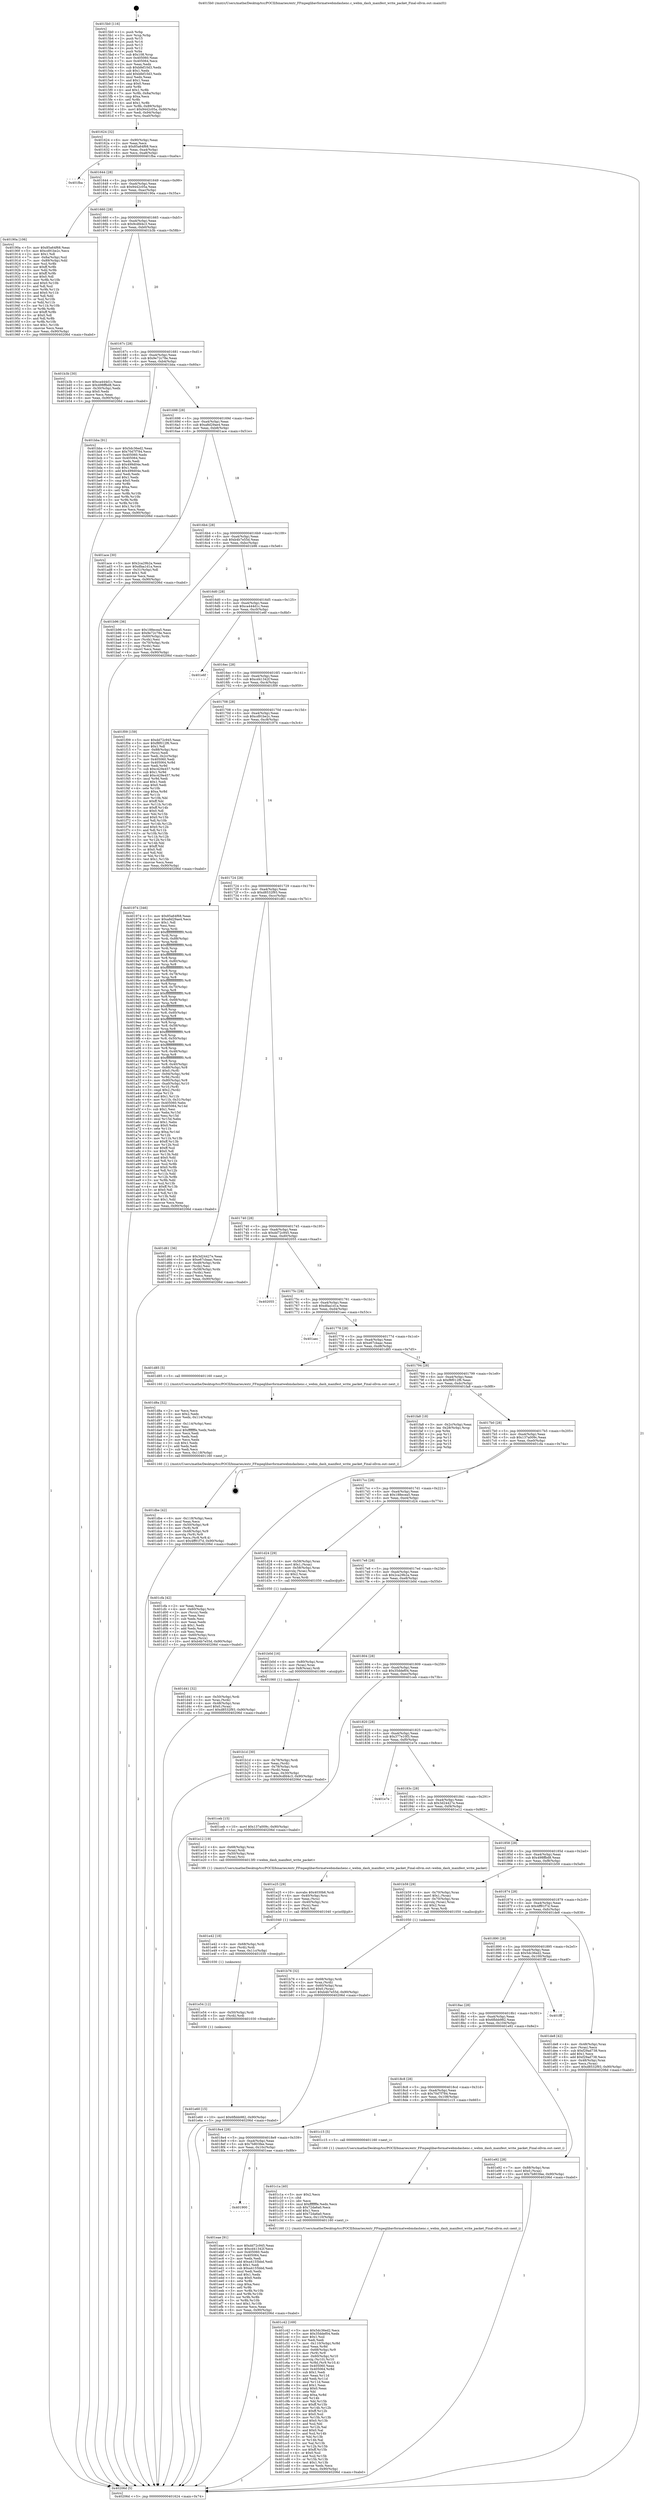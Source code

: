 digraph "0x4015b0" {
  label = "0x4015b0 (/mnt/c/Users/mathe/Desktop/tcc/POCII/binaries/extr_FFmpeglibavformatwebmdashenc.c_webm_dash_manifest_write_packet_Final-ollvm.out::main(0))"
  labelloc = "t"
  node[shape=record]

  Entry [label="",width=0.3,height=0.3,shape=circle,fillcolor=black,style=filled]
  "0x401624" [label="{
     0x401624 [32]\l
     | [instrs]\l
     &nbsp;&nbsp;0x401624 \<+6\>: mov -0x90(%rbp),%eax\l
     &nbsp;&nbsp;0x40162a \<+2\>: mov %eax,%ecx\l
     &nbsp;&nbsp;0x40162c \<+6\>: sub $0x85a64f68,%ecx\l
     &nbsp;&nbsp;0x401632 \<+6\>: mov %eax,-0xa4(%rbp)\l
     &nbsp;&nbsp;0x401638 \<+6\>: mov %ecx,-0xa8(%rbp)\l
     &nbsp;&nbsp;0x40163e \<+6\>: je 0000000000401fba \<main+0xa0a\>\l
  }"]
  "0x401fba" [label="{
     0x401fba\l
  }", style=dashed]
  "0x401644" [label="{
     0x401644 [28]\l
     | [instrs]\l
     &nbsp;&nbsp;0x401644 \<+5\>: jmp 0000000000401649 \<main+0x99\>\l
     &nbsp;&nbsp;0x401649 \<+6\>: mov -0xa4(%rbp),%eax\l
     &nbsp;&nbsp;0x40164f \<+5\>: sub $0x9442c05a,%eax\l
     &nbsp;&nbsp;0x401654 \<+6\>: mov %eax,-0xac(%rbp)\l
     &nbsp;&nbsp;0x40165a \<+6\>: je 000000000040190a \<main+0x35a\>\l
  }"]
  Exit [label="",width=0.3,height=0.3,shape=circle,fillcolor=black,style=filled,peripheries=2]
  "0x40190a" [label="{
     0x40190a [106]\l
     | [instrs]\l
     &nbsp;&nbsp;0x40190a \<+5\>: mov $0x85a64f68,%eax\l
     &nbsp;&nbsp;0x40190f \<+5\>: mov $0xcd91be2c,%ecx\l
     &nbsp;&nbsp;0x401914 \<+2\>: mov $0x1,%dl\l
     &nbsp;&nbsp;0x401916 \<+7\>: mov -0x8a(%rbp),%sil\l
     &nbsp;&nbsp;0x40191d \<+7\>: mov -0x89(%rbp),%dil\l
     &nbsp;&nbsp;0x401924 \<+3\>: mov %sil,%r8b\l
     &nbsp;&nbsp;0x401927 \<+4\>: xor $0xff,%r8b\l
     &nbsp;&nbsp;0x40192b \<+3\>: mov %dil,%r9b\l
     &nbsp;&nbsp;0x40192e \<+4\>: xor $0xff,%r9b\l
     &nbsp;&nbsp;0x401932 \<+3\>: xor $0x0,%dl\l
     &nbsp;&nbsp;0x401935 \<+3\>: mov %r8b,%r10b\l
     &nbsp;&nbsp;0x401938 \<+4\>: and $0x0,%r10b\l
     &nbsp;&nbsp;0x40193c \<+3\>: and %dl,%sil\l
     &nbsp;&nbsp;0x40193f \<+3\>: mov %r9b,%r11b\l
     &nbsp;&nbsp;0x401942 \<+4\>: and $0x0,%r11b\l
     &nbsp;&nbsp;0x401946 \<+3\>: and %dl,%dil\l
     &nbsp;&nbsp;0x401949 \<+3\>: or %sil,%r10b\l
     &nbsp;&nbsp;0x40194c \<+3\>: or %dil,%r11b\l
     &nbsp;&nbsp;0x40194f \<+3\>: xor %r11b,%r10b\l
     &nbsp;&nbsp;0x401952 \<+3\>: or %r9b,%r8b\l
     &nbsp;&nbsp;0x401955 \<+4\>: xor $0xff,%r8b\l
     &nbsp;&nbsp;0x401959 \<+3\>: or $0x0,%dl\l
     &nbsp;&nbsp;0x40195c \<+3\>: and %dl,%r8b\l
     &nbsp;&nbsp;0x40195f \<+3\>: or %r8b,%r10b\l
     &nbsp;&nbsp;0x401962 \<+4\>: test $0x1,%r10b\l
     &nbsp;&nbsp;0x401966 \<+3\>: cmovne %ecx,%eax\l
     &nbsp;&nbsp;0x401969 \<+6\>: mov %eax,-0x90(%rbp)\l
     &nbsp;&nbsp;0x40196f \<+5\>: jmp 000000000040206d \<main+0xabd\>\l
  }"]
  "0x401660" [label="{
     0x401660 [28]\l
     | [instrs]\l
     &nbsp;&nbsp;0x401660 \<+5\>: jmp 0000000000401665 \<main+0xb5\>\l
     &nbsp;&nbsp;0x401665 \<+6\>: mov -0xa4(%rbp),%eax\l
     &nbsp;&nbsp;0x40166b \<+5\>: sub $0x9cdfd4c3,%eax\l
     &nbsp;&nbsp;0x401670 \<+6\>: mov %eax,-0xb0(%rbp)\l
     &nbsp;&nbsp;0x401676 \<+6\>: je 0000000000401b3b \<main+0x58b\>\l
  }"]
  "0x40206d" [label="{
     0x40206d [5]\l
     | [instrs]\l
     &nbsp;&nbsp;0x40206d \<+5\>: jmp 0000000000401624 \<main+0x74\>\l
  }"]
  "0x4015b0" [label="{
     0x4015b0 [116]\l
     | [instrs]\l
     &nbsp;&nbsp;0x4015b0 \<+1\>: push %rbp\l
     &nbsp;&nbsp;0x4015b1 \<+3\>: mov %rsp,%rbp\l
     &nbsp;&nbsp;0x4015b4 \<+2\>: push %r15\l
     &nbsp;&nbsp;0x4015b6 \<+2\>: push %r14\l
     &nbsp;&nbsp;0x4015b8 \<+2\>: push %r13\l
     &nbsp;&nbsp;0x4015ba \<+2\>: push %r12\l
     &nbsp;&nbsp;0x4015bc \<+1\>: push %rbx\l
     &nbsp;&nbsp;0x4015bd \<+7\>: sub $0x108,%rsp\l
     &nbsp;&nbsp;0x4015c4 \<+7\>: mov 0x405060,%eax\l
     &nbsp;&nbsp;0x4015cb \<+7\>: mov 0x405064,%ecx\l
     &nbsp;&nbsp;0x4015d2 \<+2\>: mov %eax,%edx\l
     &nbsp;&nbsp;0x4015d4 \<+6\>: sub $0xbfef10d3,%edx\l
     &nbsp;&nbsp;0x4015da \<+3\>: sub $0x1,%edx\l
     &nbsp;&nbsp;0x4015dd \<+6\>: add $0xbfef10d3,%edx\l
     &nbsp;&nbsp;0x4015e3 \<+3\>: imul %edx,%eax\l
     &nbsp;&nbsp;0x4015e6 \<+3\>: and $0x1,%eax\l
     &nbsp;&nbsp;0x4015e9 \<+3\>: cmp $0x0,%eax\l
     &nbsp;&nbsp;0x4015ec \<+4\>: sete %r8b\l
     &nbsp;&nbsp;0x4015f0 \<+4\>: and $0x1,%r8b\l
     &nbsp;&nbsp;0x4015f4 \<+7\>: mov %r8b,-0x8a(%rbp)\l
     &nbsp;&nbsp;0x4015fb \<+3\>: cmp $0xa,%ecx\l
     &nbsp;&nbsp;0x4015fe \<+4\>: setl %r8b\l
     &nbsp;&nbsp;0x401602 \<+4\>: and $0x1,%r8b\l
     &nbsp;&nbsp;0x401606 \<+7\>: mov %r8b,-0x89(%rbp)\l
     &nbsp;&nbsp;0x40160d \<+10\>: movl $0x9442c05a,-0x90(%rbp)\l
     &nbsp;&nbsp;0x401617 \<+6\>: mov %edi,-0x94(%rbp)\l
     &nbsp;&nbsp;0x40161d \<+7\>: mov %rsi,-0xa0(%rbp)\l
  }"]
  "0x401900" [label="{
     0x401900\l
  }", style=dashed]
  "0x401b3b" [label="{
     0x401b3b [30]\l
     | [instrs]\l
     &nbsp;&nbsp;0x401b3b \<+5\>: mov $0xca444d1c,%eax\l
     &nbsp;&nbsp;0x401b40 \<+5\>: mov $0x498ffbd8,%ecx\l
     &nbsp;&nbsp;0x401b45 \<+3\>: mov -0x30(%rbp),%edx\l
     &nbsp;&nbsp;0x401b48 \<+3\>: cmp $0x0,%edx\l
     &nbsp;&nbsp;0x401b4b \<+3\>: cmove %ecx,%eax\l
     &nbsp;&nbsp;0x401b4e \<+6\>: mov %eax,-0x90(%rbp)\l
     &nbsp;&nbsp;0x401b54 \<+5\>: jmp 000000000040206d \<main+0xabd\>\l
  }"]
  "0x40167c" [label="{
     0x40167c [28]\l
     | [instrs]\l
     &nbsp;&nbsp;0x40167c \<+5\>: jmp 0000000000401681 \<main+0xd1\>\l
     &nbsp;&nbsp;0x401681 \<+6\>: mov -0xa4(%rbp),%eax\l
     &nbsp;&nbsp;0x401687 \<+5\>: sub $0x9e72c78e,%eax\l
     &nbsp;&nbsp;0x40168c \<+6\>: mov %eax,-0xb4(%rbp)\l
     &nbsp;&nbsp;0x401692 \<+6\>: je 0000000000401bba \<main+0x60a\>\l
  }"]
  "0x401eae" [label="{
     0x401eae [91]\l
     | [instrs]\l
     &nbsp;&nbsp;0x401eae \<+5\>: mov $0xdd72c945,%eax\l
     &nbsp;&nbsp;0x401eb3 \<+5\>: mov $0xcd41342f,%ecx\l
     &nbsp;&nbsp;0x401eb8 \<+7\>: mov 0x405060,%edx\l
     &nbsp;&nbsp;0x401ebf \<+7\>: mov 0x405064,%esi\l
     &nbsp;&nbsp;0x401ec6 \<+2\>: mov %edx,%edi\l
     &nbsp;&nbsp;0x401ec8 \<+6\>: add $0xa4155bbd,%edi\l
     &nbsp;&nbsp;0x401ece \<+3\>: sub $0x1,%edi\l
     &nbsp;&nbsp;0x401ed1 \<+6\>: sub $0xa4155bbd,%edi\l
     &nbsp;&nbsp;0x401ed7 \<+3\>: imul %edi,%edx\l
     &nbsp;&nbsp;0x401eda \<+3\>: and $0x1,%edx\l
     &nbsp;&nbsp;0x401edd \<+3\>: cmp $0x0,%edx\l
     &nbsp;&nbsp;0x401ee0 \<+4\>: sete %r8b\l
     &nbsp;&nbsp;0x401ee4 \<+3\>: cmp $0xa,%esi\l
     &nbsp;&nbsp;0x401ee7 \<+4\>: setl %r9b\l
     &nbsp;&nbsp;0x401eeb \<+3\>: mov %r8b,%r10b\l
     &nbsp;&nbsp;0x401eee \<+3\>: and %r9b,%r10b\l
     &nbsp;&nbsp;0x401ef1 \<+3\>: xor %r9b,%r8b\l
     &nbsp;&nbsp;0x401ef4 \<+3\>: or %r8b,%r10b\l
     &nbsp;&nbsp;0x401ef7 \<+4\>: test $0x1,%r10b\l
     &nbsp;&nbsp;0x401efb \<+3\>: cmovne %ecx,%eax\l
     &nbsp;&nbsp;0x401efe \<+6\>: mov %eax,-0x90(%rbp)\l
     &nbsp;&nbsp;0x401f04 \<+5\>: jmp 000000000040206d \<main+0xabd\>\l
  }"]
  "0x401bba" [label="{
     0x401bba [91]\l
     | [instrs]\l
     &nbsp;&nbsp;0x401bba \<+5\>: mov $0x5dc36ed2,%eax\l
     &nbsp;&nbsp;0x401bbf \<+5\>: mov $0x70d7f784,%ecx\l
     &nbsp;&nbsp;0x401bc4 \<+7\>: mov 0x405060,%edx\l
     &nbsp;&nbsp;0x401bcb \<+7\>: mov 0x405064,%esi\l
     &nbsp;&nbsp;0x401bd2 \<+2\>: mov %edx,%edi\l
     &nbsp;&nbsp;0x401bd4 \<+6\>: sub $0x499d04e,%edi\l
     &nbsp;&nbsp;0x401bda \<+3\>: sub $0x1,%edi\l
     &nbsp;&nbsp;0x401bdd \<+6\>: add $0x499d04e,%edi\l
     &nbsp;&nbsp;0x401be3 \<+3\>: imul %edi,%edx\l
     &nbsp;&nbsp;0x401be6 \<+3\>: and $0x1,%edx\l
     &nbsp;&nbsp;0x401be9 \<+3\>: cmp $0x0,%edx\l
     &nbsp;&nbsp;0x401bec \<+4\>: sete %r8b\l
     &nbsp;&nbsp;0x401bf0 \<+3\>: cmp $0xa,%esi\l
     &nbsp;&nbsp;0x401bf3 \<+4\>: setl %r9b\l
     &nbsp;&nbsp;0x401bf7 \<+3\>: mov %r8b,%r10b\l
     &nbsp;&nbsp;0x401bfa \<+3\>: and %r9b,%r10b\l
     &nbsp;&nbsp;0x401bfd \<+3\>: xor %r9b,%r8b\l
     &nbsp;&nbsp;0x401c00 \<+3\>: or %r8b,%r10b\l
     &nbsp;&nbsp;0x401c03 \<+4\>: test $0x1,%r10b\l
     &nbsp;&nbsp;0x401c07 \<+3\>: cmovne %ecx,%eax\l
     &nbsp;&nbsp;0x401c0a \<+6\>: mov %eax,-0x90(%rbp)\l
     &nbsp;&nbsp;0x401c10 \<+5\>: jmp 000000000040206d \<main+0xabd\>\l
  }"]
  "0x401698" [label="{
     0x401698 [28]\l
     | [instrs]\l
     &nbsp;&nbsp;0x401698 \<+5\>: jmp 000000000040169d \<main+0xed\>\l
     &nbsp;&nbsp;0x40169d \<+6\>: mov -0xa4(%rbp),%eax\l
     &nbsp;&nbsp;0x4016a3 \<+5\>: sub $0xa8d29ae4,%eax\l
     &nbsp;&nbsp;0x4016a8 \<+6\>: mov %eax,-0xb8(%rbp)\l
     &nbsp;&nbsp;0x4016ae \<+6\>: je 0000000000401ace \<main+0x51e\>\l
  }"]
  "0x401e60" [label="{
     0x401e60 [15]\l
     | [instrs]\l
     &nbsp;&nbsp;0x401e60 \<+10\>: movl $0x6fbbb982,-0x90(%rbp)\l
     &nbsp;&nbsp;0x401e6a \<+5\>: jmp 000000000040206d \<main+0xabd\>\l
  }"]
  "0x401ace" [label="{
     0x401ace [30]\l
     | [instrs]\l
     &nbsp;&nbsp;0x401ace \<+5\>: mov $0x2ca29b2a,%eax\l
     &nbsp;&nbsp;0x401ad3 \<+5\>: mov $0xdfaa1d1a,%ecx\l
     &nbsp;&nbsp;0x401ad8 \<+3\>: mov -0x31(%rbp),%dl\l
     &nbsp;&nbsp;0x401adb \<+3\>: test $0x1,%dl\l
     &nbsp;&nbsp;0x401ade \<+3\>: cmovne %ecx,%eax\l
     &nbsp;&nbsp;0x401ae1 \<+6\>: mov %eax,-0x90(%rbp)\l
     &nbsp;&nbsp;0x401ae7 \<+5\>: jmp 000000000040206d \<main+0xabd\>\l
  }"]
  "0x4016b4" [label="{
     0x4016b4 [28]\l
     | [instrs]\l
     &nbsp;&nbsp;0x4016b4 \<+5\>: jmp 00000000004016b9 \<main+0x109\>\l
     &nbsp;&nbsp;0x4016b9 \<+6\>: mov -0xa4(%rbp),%eax\l
     &nbsp;&nbsp;0x4016bf \<+5\>: sub $0xb4b7e55d,%eax\l
     &nbsp;&nbsp;0x4016c4 \<+6\>: mov %eax,-0xbc(%rbp)\l
     &nbsp;&nbsp;0x4016ca \<+6\>: je 0000000000401b96 \<main+0x5e6\>\l
  }"]
  "0x401e54" [label="{
     0x401e54 [12]\l
     | [instrs]\l
     &nbsp;&nbsp;0x401e54 \<+4\>: mov -0x50(%rbp),%rdi\l
     &nbsp;&nbsp;0x401e58 \<+3\>: mov (%rdi),%rdi\l
     &nbsp;&nbsp;0x401e5b \<+5\>: call 0000000000401030 \<free@plt\>\l
     | [calls]\l
     &nbsp;&nbsp;0x401030 \{1\} (unknown)\l
  }"]
  "0x401b96" [label="{
     0x401b96 [36]\l
     | [instrs]\l
     &nbsp;&nbsp;0x401b96 \<+5\>: mov $0x188ecea5,%eax\l
     &nbsp;&nbsp;0x401b9b \<+5\>: mov $0x9e72c78e,%ecx\l
     &nbsp;&nbsp;0x401ba0 \<+4\>: mov -0x60(%rbp),%rdx\l
     &nbsp;&nbsp;0x401ba4 \<+2\>: mov (%rdx),%esi\l
     &nbsp;&nbsp;0x401ba6 \<+4\>: mov -0x70(%rbp),%rdx\l
     &nbsp;&nbsp;0x401baa \<+2\>: cmp (%rdx),%esi\l
     &nbsp;&nbsp;0x401bac \<+3\>: cmovl %ecx,%eax\l
     &nbsp;&nbsp;0x401baf \<+6\>: mov %eax,-0x90(%rbp)\l
     &nbsp;&nbsp;0x401bb5 \<+5\>: jmp 000000000040206d \<main+0xabd\>\l
  }"]
  "0x4016d0" [label="{
     0x4016d0 [28]\l
     | [instrs]\l
     &nbsp;&nbsp;0x4016d0 \<+5\>: jmp 00000000004016d5 \<main+0x125\>\l
     &nbsp;&nbsp;0x4016d5 \<+6\>: mov -0xa4(%rbp),%eax\l
     &nbsp;&nbsp;0x4016db \<+5\>: sub $0xca444d1c,%eax\l
     &nbsp;&nbsp;0x4016e0 \<+6\>: mov %eax,-0xc0(%rbp)\l
     &nbsp;&nbsp;0x4016e6 \<+6\>: je 0000000000401e6f \<main+0x8bf\>\l
  }"]
  "0x401e42" [label="{
     0x401e42 [18]\l
     | [instrs]\l
     &nbsp;&nbsp;0x401e42 \<+4\>: mov -0x68(%rbp),%rdi\l
     &nbsp;&nbsp;0x401e46 \<+3\>: mov (%rdi),%rdi\l
     &nbsp;&nbsp;0x401e49 \<+6\>: mov %eax,-0x11c(%rbp)\l
     &nbsp;&nbsp;0x401e4f \<+5\>: call 0000000000401030 \<free@plt\>\l
     | [calls]\l
     &nbsp;&nbsp;0x401030 \{1\} (unknown)\l
  }"]
  "0x401e6f" [label="{
     0x401e6f\l
  }", style=dashed]
  "0x4016ec" [label="{
     0x4016ec [28]\l
     | [instrs]\l
     &nbsp;&nbsp;0x4016ec \<+5\>: jmp 00000000004016f1 \<main+0x141\>\l
     &nbsp;&nbsp;0x4016f1 \<+6\>: mov -0xa4(%rbp),%eax\l
     &nbsp;&nbsp;0x4016f7 \<+5\>: sub $0xcd41342f,%eax\l
     &nbsp;&nbsp;0x4016fc \<+6\>: mov %eax,-0xc4(%rbp)\l
     &nbsp;&nbsp;0x401702 \<+6\>: je 0000000000401f09 \<main+0x959\>\l
  }"]
  "0x401e25" [label="{
     0x401e25 [29]\l
     | [instrs]\l
     &nbsp;&nbsp;0x401e25 \<+10\>: movabs $0x4030b6,%rdi\l
     &nbsp;&nbsp;0x401e2f \<+4\>: mov -0x40(%rbp),%rsi\l
     &nbsp;&nbsp;0x401e33 \<+2\>: mov %eax,(%rsi)\l
     &nbsp;&nbsp;0x401e35 \<+4\>: mov -0x40(%rbp),%rsi\l
     &nbsp;&nbsp;0x401e39 \<+2\>: mov (%rsi),%esi\l
     &nbsp;&nbsp;0x401e3b \<+2\>: mov $0x0,%al\l
     &nbsp;&nbsp;0x401e3d \<+5\>: call 0000000000401040 \<printf@plt\>\l
     | [calls]\l
     &nbsp;&nbsp;0x401040 \{1\} (unknown)\l
  }"]
  "0x401f09" [label="{
     0x401f09 [159]\l
     | [instrs]\l
     &nbsp;&nbsp;0x401f09 \<+5\>: mov $0xdd72c945,%eax\l
     &nbsp;&nbsp;0x401f0e \<+5\>: mov $0xf8f012f6,%ecx\l
     &nbsp;&nbsp;0x401f13 \<+2\>: mov $0x1,%dl\l
     &nbsp;&nbsp;0x401f15 \<+7\>: mov -0x88(%rbp),%rsi\l
     &nbsp;&nbsp;0x401f1c \<+2\>: mov (%rsi),%edi\l
     &nbsp;&nbsp;0x401f1e \<+3\>: mov %edi,-0x2c(%rbp)\l
     &nbsp;&nbsp;0x401f21 \<+7\>: mov 0x405060,%edi\l
     &nbsp;&nbsp;0x401f28 \<+8\>: mov 0x405064,%r8d\l
     &nbsp;&nbsp;0x401f30 \<+3\>: mov %edi,%r9d\l
     &nbsp;&nbsp;0x401f33 \<+7\>: sub $0xc429e457,%r9d\l
     &nbsp;&nbsp;0x401f3a \<+4\>: sub $0x1,%r9d\l
     &nbsp;&nbsp;0x401f3e \<+7\>: add $0xc429e457,%r9d\l
     &nbsp;&nbsp;0x401f45 \<+4\>: imul %r9d,%edi\l
     &nbsp;&nbsp;0x401f49 \<+3\>: and $0x1,%edi\l
     &nbsp;&nbsp;0x401f4c \<+3\>: cmp $0x0,%edi\l
     &nbsp;&nbsp;0x401f4f \<+4\>: sete %r10b\l
     &nbsp;&nbsp;0x401f53 \<+4\>: cmp $0xa,%r8d\l
     &nbsp;&nbsp;0x401f57 \<+4\>: setl %r11b\l
     &nbsp;&nbsp;0x401f5b \<+3\>: mov %r10b,%bl\l
     &nbsp;&nbsp;0x401f5e \<+3\>: xor $0xff,%bl\l
     &nbsp;&nbsp;0x401f61 \<+3\>: mov %r11b,%r14b\l
     &nbsp;&nbsp;0x401f64 \<+4\>: xor $0xff,%r14b\l
     &nbsp;&nbsp;0x401f68 \<+3\>: xor $0x0,%dl\l
     &nbsp;&nbsp;0x401f6b \<+3\>: mov %bl,%r15b\l
     &nbsp;&nbsp;0x401f6e \<+4\>: and $0x0,%r15b\l
     &nbsp;&nbsp;0x401f72 \<+3\>: and %dl,%r10b\l
     &nbsp;&nbsp;0x401f75 \<+3\>: mov %r14b,%r12b\l
     &nbsp;&nbsp;0x401f78 \<+4\>: and $0x0,%r12b\l
     &nbsp;&nbsp;0x401f7c \<+3\>: and %dl,%r11b\l
     &nbsp;&nbsp;0x401f7f \<+3\>: or %r10b,%r15b\l
     &nbsp;&nbsp;0x401f82 \<+3\>: or %r11b,%r12b\l
     &nbsp;&nbsp;0x401f85 \<+3\>: xor %r12b,%r15b\l
     &nbsp;&nbsp;0x401f88 \<+3\>: or %r14b,%bl\l
     &nbsp;&nbsp;0x401f8b \<+3\>: xor $0xff,%bl\l
     &nbsp;&nbsp;0x401f8e \<+3\>: or $0x0,%dl\l
     &nbsp;&nbsp;0x401f91 \<+2\>: and %dl,%bl\l
     &nbsp;&nbsp;0x401f93 \<+3\>: or %bl,%r15b\l
     &nbsp;&nbsp;0x401f96 \<+4\>: test $0x1,%r15b\l
     &nbsp;&nbsp;0x401f9a \<+3\>: cmovne %ecx,%eax\l
     &nbsp;&nbsp;0x401f9d \<+6\>: mov %eax,-0x90(%rbp)\l
     &nbsp;&nbsp;0x401fa3 \<+5\>: jmp 000000000040206d \<main+0xabd\>\l
  }"]
  "0x401708" [label="{
     0x401708 [28]\l
     | [instrs]\l
     &nbsp;&nbsp;0x401708 \<+5\>: jmp 000000000040170d \<main+0x15d\>\l
     &nbsp;&nbsp;0x40170d \<+6\>: mov -0xa4(%rbp),%eax\l
     &nbsp;&nbsp;0x401713 \<+5\>: sub $0xcd91be2c,%eax\l
     &nbsp;&nbsp;0x401718 \<+6\>: mov %eax,-0xc8(%rbp)\l
     &nbsp;&nbsp;0x40171e \<+6\>: je 0000000000401974 \<main+0x3c4\>\l
  }"]
  "0x401dbe" [label="{
     0x401dbe [42]\l
     | [instrs]\l
     &nbsp;&nbsp;0x401dbe \<+6\>: mov -0x118(%rbp),%ecx\l
     &nbsp;&nbsp;0x401dc4 \<+3\>: imul %eax,%ecx\l
     &nbsp;&nbsp;0x401dc7 \<+4\>: mov -0x50(%rbp),%r8\l
     &nbsp;&nbsp;0x401dcb \<+3\>: mov (%r8),%r8\l
     &nbsp;&nbsp;0x401dce \<+4\>: mov -0x48(%rbp),%r9\l
     &nbsp;&nbsp;0x401dd2 \<+3\>: movslq (%r9),%r9\l
     &nbsp;&nbsp;0x401dd5 \<+4\>: mov %ecx,(%r8,%r9,4)\l
     &nbsp;&nbsp;0x401dd9 \<+10\>: movl $0x4ff91f7d,-0x90(%rbp)\l
     &nbsp;&nbsp;0x401de3 \<+5\>: jmp 000000000040206d \<main+0xabd\>\l
  }"]
  "0x401974" [label="{
     0x401974 [346]\l
     | [instrs]\l
     &nbsp;&nbsp;0x401974 \<+5\>: mov $0x85a64f68,%eax\l
     &nbsp;&nbsp;0x401979 \<+5\>: mov $0xa8d29ae4,%ecx\l
     &nbsp;&nbsp;0x40197e \<+2\>: mov $0x1,%dl\l
     &nbsp;&nbsp;0x401980 \<+2\>: xor %esi,%esi\l
     &nbsp;&nbsp;0x401982 \<+3\>: mov %rsp,%rdi\l
     &nbsp;&nbsp;0x401985 \<+4\>: add $0xfffffffffffffff0,%rdi\l
     &nbsp;&nbsp;0x401989 \<+3\>: mov %rdi,%rsp\l
     &nbsp;&nbsp;0x40198c \<+7\>: mov %rdi,-0x88(%rbp)\l
     &nbsp;&nbsp;0x401993 \<+3\>: mov %rsp,%rdi\l
     &nbsp;&nbsp;0x401996 \<+4\>: add $0xfffffffffffffff0,%rdi\l
     &nbsp;&nbsp;0x40199a \<+3\>: mov %rdi,%rsp\l
     &nbsp;&nbsp;0x40199d \<+3\>: mov %rsp,%r8\l
     &nbsp;&nbsp;0x4019a0 \<+4\>: add $0xfffffffffffffff0,%r8\l
     &nbsp;&nbsp;0x4019a4 \<+3\>: mov %r8,%rsp\l
     &nbsp;&nbsp;0x4019a7 \<+4\>: mov %r8,-0x80(%rbp)\l
     &nbsp;&nbsp;0x4019ab \<+3\>: mov %rsp,%r8\l
     &nbsp;&nbsp;0x4019ae \<+4\>: add $0xfffffffffffffff0,%r8\l
     &nbsp;&nbsp;0x4019b2 \<+3\>: mov %r8,%rsp\l
     &nbsp;&nbsp;0x4019b5 \<+4\>: mov %r8,-0x78(%rbp)\l
     &nbsp;&nbsp;0x4019b9 \<+3\>: mov %rsp,%r8\l
     &nbsp;&nbsp;0x4019bc \<+4\>: add $0xfffffffffffffff0,%r8\l
     &nbsp;&nbsp;0x4019c0 \<+3\>: mov %r8,%rsp\l
     &nbsp;&nbsp;0x4019c3 \<+4\>: mov %r8,-0x70(%rbp)\l
     &nbsp;&nbsp;0x4019c7 \<+3\>: mov %rsp,%r8\l
     &nbsp;&nbsp;0x4019ca \<+4\>: add $0xfffffffffffffff0,%r8\l
     &nbsp;&nbsp;0x4019ce \<+3\>: mov %r8,%rsp\l
     &nbsp;&nbsp;0x4019d1 \<+4\>: mov %r8,-0x68(%rbp)\l
     &nbsp;&nbsp;0x4019d5 \<+3\>: mov %rsp,%r8\l
     &nbsp;&nbsp;0x4019d8 \<+4\>: add $0xfffffffffffffff0,%r8\l
     &nbsp;&nbsp;0x4019dc \<+3\>: mov %r8,%rsp\l
     &nbsp;&nbsp;0x4019df \<+4\>: mov %r8,-0x60(%rbp)\l
     &nbsp;&nbsp;0x4019e3 \<+3\>: mov %rsp,%r8\l
     &nbsp;&nbsp;0x4019e6 \<+4\>: add $0xfffffffffffffff0,%r8\l
     &nbsp;&nbsp;0x4019ea \<+3\>: mov %r8,%rsp\l
     &nbsp;&nbsp;0x4019ed \<+4\>: mov %r8,-0x58(%rbp)\l
     &nbsp;&nbsp;0x4019f1 \<+3\>: mov %rsp,%r8\l
     &nbsp;&nbsp;0x4019f4 \<+4\>: add $0xfffffffffffffff0,%r8\l
     &nbsp;&nbsp;0x4019f8 \<+3\>: mov %r8,%rsp\l
     &nbsp;&nbsp;0x4019fb \<+4\>: mov %r8,-0x50(%rbp)\l
     &nbsp;&nbsp;0x4019ff \<+3\>: mov %rsp,%r8\l
     &nbsp;&nbsp;0x401a02 \<+4\>: add $0xfffffffffffffff0,%r8\l
     &nbsp;&nbsp;0x401a06 \<+3\>: mov %r8,%rsp\l
     &nbsp;&nbsp;0x401a09 \<+4\>: mov %r8,-0x48(%rbp)\l
     &nbsp;&nbsp;0x401a0d \<+3\>: mov %rsp,%r8\l
     &nbsp;&nbsp;0x401a10 \<+4\>: add $0xfffffffffffffff0,%r8\l
     &nbsp;&nbsp;0x401a14 \<+3\>: mov %r8,%rsp\l
     &nbsp;&nbsp;0x401a17 \<+4\>: mov %r8,-0x40(%rbp)\l
     &nbsp;&nbsp;0x401a1b \<+7\>: mov -0x88(%rbp),%r8\l
     &nbsp;&nbsp;0x401a22 \<+7\>: movl $0x0,(%r8)\l
     &nbsp;&nbsp;0x401a29 \<+7\>: mov -0x94(%rbp),%r9d\l
     &nbsp;&nbsp;0x401a30 \<+3\>: mov %r9d,(%rdi)\l
     &nbsp;&nbsp;0x401a33 \<+4\>: mov -0x80(%rbp),%r8\l
     &nbsp;&nbsp;0x401a37 \<+7\>: mov -0xa0(%rbp),%r10\l
     &nbsp;&nbsp;0x401a3e \<+3\>: mov %r10,(%r8)\l
     &nbsp;&nbsp;0x401a41 \<+3\>: cmpl $0x2,(%rdi)\l
     &nbsp;&nbsp;0x401a44 \<+4\>: setne %r11b\l
     &nbsp;&nbsp;0x401a48 \<+4\>: and $0x1,%r11b\l
     &nbsp;&nbsp;0x401a4c \<+4\>: mov %r11b,-0x31(%rbp)\l
     &nbsp;&nbsp;0x401a50 \<+7\>: mov 0x405060,%ebx\l
     &nbsp;&nbsp;0x401a57 \<+8\>: mov 0x405064,%r14d\l
     &nbsp;&nbsp;0x401a5f \<+3\>: sub $0x1,%esi\l
     &nbsp;&nbsp;0x401a62 \<+3\>: mov %ebx,%r15d\l
     &nbsp;&nbsp;0x401a65 \<+3\>: add %esi,%r15d\l
     &nbsp;&nbsp;0x401a68 \<+4\>: imul %r15d,%ebx\l
     &nbsp;&nbsp;0x401a6c \<+3\>: and $0x1,%ebx\l
     &nbsp;&nbsp;0x401a6f \<+3\>: cmp $0x0,%ebx\l
     &nbsp;&nbsp;0x401a72 \<+4\>: sete %r11b\l
     &nbsp;&nbsp;0x401a76 \<+4\>: cmp $0xa,%r14d\l
     &nbsp;&nbsp;0x401a7a \<+4\>: setl %r12b\l
     &nbsp;&nbsp;0x401a7e \<+3\>: mov %r11b,%r13b\l
     &nbsp;&nbsp;0x401a81 \<+4\>: xor $0xff,%r13b\l
     &nbsp;&nbsp;0x401a85 \<+3\>: mov %r12b,%sil\l
     &nbsp;&nbsp;0x401a88 \<+4\>: xor $0xff,%sil\l
     &nbsp;&nbsp;0x401a8c \<+3\>: xor $0x0,%dl\l
     &nbsp;&nbsp;0x401a8f \<+3\>: mov %r13b,%dil\l
     &nbsp;&nbsp;0x401a92 \<+4\>: and $0x0,%dil\l
     &nbsp;&nbsp;0x401a96 \<+3\>: and %dl,%r11b\l
     &nbsp;&nbsp;0x401a99 \<+3\>: mov %sil,%r8b\l
     &nbsp;&nbsp;0x401a9c \<+4\>: and $0x0,%r8b\l
     &nbsp;&nbsp;0x401aa0 \<+3\>: and %dl,%r12b\l
     &nbsp;&nbsp;0x401aa3 \<+3\>: or %r11b,%dil\l
     &nbsp;&nbsp;0x401aa6 \<+3\>: or %r12b,%r8b\l
     &nbsp;&nbsp;0x401aa9 \<+3\>: xor %r8b,%dil\l
     &nbsp;&nbsp;0x401aac \<+3\>: or %sil,%r13b\l
     &nbsp;&nbsp;0x401aaf \<+4\>: xor $0xff,%r13b\l
     &nbsp;&nbsp;0x401ab3 \<+3\>: or $0x0,%dl\l
     &nbsp;&nbsp;0x401ab6 \<+3\>: and %dl,%r13b\l
     &nbsp;&nbsp;0x401ab9 \<+3\>: or %r13b,%dil\l
     &nbsp;&nbsp;0x401abc \<+4\>: test $0x1,%dil\l
     &nbsp;&nbsp;0x401ac0 \<+3\>: cmovne %ecx,%eax\l
     &nbsp;&nbsp;0x401ac3 \<+6\>: mov %eax,-0x90(%rbp)\l
     &nbsp;&nbsp;0x401ac9 \<+5\>: jmp 000000000040206d \<main+0xabd\>\l
  }"]
  "0x401724" [label="{
     0x401724 [28]\l
     | [instrs]\l
     &nbsp;&nbsp;0x401724 \<+5\>: jmp 0000000000401729 \<main+0x179\>\l
     &nbsp;&nbsp;0x401729 \<+6\>: mov -0xa4(%rbp),%eax\l
     &nbsp;&nbsp;0x40172f \<+5\>: sub $0xd8532f93,%eax\l
     &nbsp;&nbsp;0x401734 \<+6\>: mov %eax,-0xcc(%rbp)\l
     &nbsp;&nbsp;0x40173a \<+6\>: je 0000000000401d61 \<main+0x7b1\>\l
  }"]
  "0x401d8a" [label="{
     0x401d8a [52]\l
     | [instrs]\l
     &nbsp;&nbsp;0x401d8a \<+2\>: xor %ecx,%ecx\l
     &nbsp;&nbsp;0x401d8c \<+5\>: mov $0x2,%edx\l
     &nbsp;&nbsp;0x401d91 \<+6\>: mov %edx,-0x114(%rbp)\l
     &nbsp;&nbsp;0x401d97 \<+1\>: cltd\l
     &nbsp;&nbsp;0x401d98 \<+6\>: mov -0x114(%rbp),%esi\l
     &nbsp;&nbsp;0x401d9e \<+2\>: idiv %esi\l
     &nbsp;&nbsp;0x401da0 \<+6\>: imul $0xfffffffe,%edx,%edx\l
     &nbsp;&nbsp;0x401da6 \<+2\>: mov %ecx,%edi\l
     &nbsp;&nbsp;0x401da8 \<+2\>: sub %edx,%edi\l
     &nbsp;&nbsp;0x401daa \<+2\>: mov %ecx,%edx\l
     &nbsp;&nbsp;0x401dac \<+3\>: sub $0x1,%edx\l
     &nbsp;&nbsp;0x401daf \<+2\>: add %edx,%edi\l
     &nbsp;&nbsp;0x401db1 \<+2\>: sub %edi,%ecx\l
     &nbsp;&nbsp;0x401db3 \<+6\>: mov %ecx,-0x118(%rbp)\l
     &nbsp;&nbsp;0x401db9 \<+5\>: call 0000000000401160 \<next_i\>\l
     | [calls]\l
     &nbsp;&nbsp;0x401160 \{1\} (/mnt/c/Users/mathe/Desktop/tcc/POCII/binaries/extr_FFmpeglibavformatwebmdashenc.c_webm_dash_manifest_write_packet_Final-ollvm.out::next_i)\l
  }"]
  "0x401d41" [label="{
     0x401d41 [32]\l
     | [instrs]\l
     &nbsp;&nbsp;0x401d41 \<+4\>: mov -0x50(%rbp),%rdi\l
     &nbsp;&nbsp;0x401d45 \<+3\>: mov %rax,(%rdi)\l
     &nbsp;&nbsp;0x401d48 \<+4\>: mov -0x48(%rbp),%rax\l
     &nbsp;&nbsp;0x401d4c \<+6\>: movl $0x0,(%rax)\l
     &nbsp;&nbsp;0x401d52 \<+10\>: movl $0xd8532f93,-0x90(%rbp)\l
     &nbsp;&nbsp;0x401d5c \<+5\>: jmp 000000000040206d \<main+0xabd\>\l
  }"]
  "0x401d61" [label="{
     0x401d61 [36]\l
     | [instrs]\l
     &nbsp;&nbsp;0x401d61 \<+5\>: mov $0x3d24427e,%eax\l
     &nbsp;&nbsp;0x401d66 \<+5\>: mov $0xe67cbaac,%ecx\l
     &nbsp;&nbsp;0x401d6b \<+4\>: mov -0x48(%rbp),%rdx\l
     &nbsp;&nbsp;0x401d6f \<+2\>: mov (%rdx),%esi\l
     &nbsp;&nbsp;0x401d71 \<+4\>: mov -0x58(%rbp),%rdx\l
     &nbsp;&nbsp;0x401d75 \<+2\>: cmp (%rdx),%esi\l
     &nbsp;&nbsp;0x401d77 \<+3\>: cmovl %ecx,%eax\l
     &nbsp;&nbsp;0x401d7a \<+6\>: mov %eax,-0x90(%rbp)\l
     &nbsp;&nbsp;0x401d80 \<+5\>: jmp 000000000040206d \<main+0xabd\>\l
  }"]
  "0x401740" [label="{
     0x401740 [28]\l
     | [instrs]\l
     &nbsp;&nbsp;0x401740 \<+5\>: jmp 0000000000401745 \<main+0x195\>\l
     &nbsp;&nbsp;0x401745 \<+6\>: mov -0xa4(%rbp),%eax\l
     &nbsp;&nbsp;0x40174b \<+5\>: sub $0xdd72c945,%eax\l
     &nbsp;&nbsp;0x401750 \<+6\>: mov %eax,-0xd0(%rbp)\l
     &nbsp;&nbsp;0x401756 \<+6\>: je 0000000000402055 \<main+0xaa5\>\l
  }"]
  "0x401c42" [label="{
     0x401c42 [169]\l
     | [instrs]\l
     &nbsp;&nbsp;0x401c42 \<+5\>: mov $0x5dc36ed2,%ecx\l
     &nbsp;&nbsp;0x401c47 \<+5\>: mov $0x35ddef04,%edx\l
     &nbsp;&nbsp;0x401c4c \<+3\>: mov $0x1,%sil\l
     &nbsp;&nbsp;0x401c4f \<+2\>: xor %edi,%edi\l
     &nbsp;&nbsp;0x401c51 \<+7\>: mov -0x110(%rbp),%r8d\l
     &nbsp;&nbsp;0x401c58 \<+4\>: imul %eax,%r8d\l
     &nbsp;&nbsp;0x401c5c \<+4\>: mov -0x68(%rbp),%r9\l
     &nbsp;&nbsp;0x401c60 \<+3\>: mov (%r9),%r9\l
     &nbsp;&nbsp;0x401c63 \<+4\>: mov -0x60(%rbp),%r10\l
     &nbsp;&nbsp;0x401c67 \<+3\>: movslq (%r10),%r10\l
     &nbsp;&nbsp;0x401c6a \<+4\>: mov %r8d,(%r9,%r10,4)\l
     &nbsp;&nbsp;0x401c6e \<+7\>: mov 0x405060,%eax\l
     &nbsp;&nbsp;0x401c75 \<+8\>: mov 0x405064,%r8d\l
     &nbsp;&nbsp;0x401c7d \<+3\>: sub $0x1,%edi\l
     &nbsp;&nbsp;0x401c80 \<+3\>: mov %eax,%r11d\l
     &nbsp;&nbsp;0x401c83 \<+3\>: add %edi,%r11d\l
     &nbsp;&nbsp;0x401c86 \<+4\>: imul %r11d,%eax\l
     &nbsp;&nbsp;0x401c8a \<+3\>: and $0x1,%eax\l
     &nbsp;&nbsp;0x401c8d \<+3\>: cmp $0x0,%eax\l
     &nbsp;&nbsp;0x401c90 \<+3\>: sete %bl\l
     &nbsp;&nbsp;0x401c93 \<+4\>: cmp $0xa,%r8d\l
     &nbsp;&nbsp;0x401c97 \<+4\>: setl %r14b\l
     &nbsp;&nbsp;0x401c9b \<+3\>: mov %bl,%r15b\l
     &nbsp;&nbsp;0x401c9e \<+4\>: xor $0xff,%r15b\l
     &nbsp;&nbsp;0x401ca2 \<+3\>: mov %r14b,%r12b\l
     &nbsp;&nbsp;0x401ca5 \<+4\>: xor $0xff,%r12b\l
     &nbsp;&nbsp;0x401ca9 \<+4\>: xor $0x0,%sil\l
     &nbsp;&nbsp;0x401cad \<+3\>: mov %r15b,%r13b\l
     &nbsp;&nbsp;0x401cb0 \<+4\>: and $0x0,%r13b\l
     &nbsp;&nbsp;0x401cb4 \<+3\>: and %sil,%bl\l
     &nbsp;&nbsp;0x401cb7 \<+3\>: mov %r12b,%al\l
     &nbsp;&nbsp;0x401cba \<+2\>: and $0x0,%al\l
     &nbsp;&nbsp;0x401cbc \<+3\>: and %sil,%r14b\l
     &nbsp;&nbsp;0x401cbf \<+3\>: or %bl,%r13b\l
     &nbsp;&nbsp;0x401cc2 \<+3\>: or %r14b,%al\l
     &nbsp;&nbsp;0x401cc5 \<+3\>: xor %al,%r13b\l
     &nbsp;&nbsp;0x401cc8 \<+3\>: or %r12b,%r15b\l
     &nbsp;&nbsp;0x401ccb \<+4\>: xor $0xff,%r15b\l
     &nbsp;&nbsp;0x401ccf \<+4\>: or $0x0,%sil\l
     &nbsp;&nbsp;0x401cd3 \<+3\>: and %sil,%r15b\l
     &nbsp;&nbsp;0x401cd6 \<+3\>: or %r15b,%r13b\l
     &nbsp;&nbsp;0x401cd9 \<+4\>: test $0x1,%r13b\l
     &nbsp;&nbsp;0x401cdd \<+3\>: cmovne %edx,%ecx\l
     &nbsp;&nbsp;0x401ce0 \<+6\>: mov %ecx,-0x90(%rbp)\l
     &nbsp;&nbsp;0x401ce6 \<+5\>: jmp 000000000040206d \<main+0xabd\>\l
  }"]
  "0x402055" [label="{
     0x402055\l
  }", style=dashed]
  "0x40175c" [label="{
     0x40175c [28]\l
     | [instrs]\l
     &nbsp;&nbsp;0x40175c \<+5\>: jmp 0000000000401761 \<main+0x1b1\>\l
     &nbsp;&nbsp;0x401761 \<+6\>: mov -0xa4(%rbp),%eax\l
     &nbsp;&nbsp;0x401767 \<+5\>: sub $0xdfaa1d1a,%eax\l
     &nbsp;&nbsp;0x40176c \<+6\>: mov %eax,-0xd4(%rbp)\l
     &nbsp;&nbsp;0x401772 \<+6\>: je 0000000000401aec \<main+0x53c\>\l
  }"]
  "0x401c1a" [label="{
     0x401c1a [40]\l
     | [instrs]\l
     &nbsp;&nbsp;0x401c1a \<+5\>: mov $0x2,%ecx\l
     &nbsp;&nbsp;0x401c1f \<+1\>: cltd\l
     &nbsp;&nbsp;0x401c20 \<+2\>: idiv %ecx\l
     &nbsp;&nbsp;0x401c22 \<+6\>: imul $0xfffffffe,%edx,%ecx\l
     &nbsp;&nbsp;0x401c28 \<+6\>: sub $0x72da6a0,%ecx\l
     &nbsp;&nbsp;0x401c2e \<+3\>: add $0x1,%ecx\l
     &nbsp;&nbsp;0x401c31 \<+6\>: add $0x72da6a0,%ecx\l
     &nbsp;&nbsp;0x401c37 \<+6\>: mov %ecx,-0x110(%rbp)\l
     &nbsp;&nbsp;0x401c3d \<+5\>: call 0000000000401160 \<next_i\>\l
     | [calls]\l
     &nbsp;&nbsp;0x401160 \{1\} (/mnt/c/Users/mathe/Desktop/tcc/POCII/binaries/extr_FFmpeglibavformatwebmdashenc.c_webm_dash_manifest_write_packet_Final-ollvm.out::next_i)\l
  }"]
  "0x401aec" [label="{
     0x401aec\l
  }", style=dashed]
  "0x401778" [label="{
     0x401778 [28]\l
     | [instrs]\l
     &nbsp;&nbsp;0x401778 \<+5\>: jmp 000000000040177d \<main+0x1cd\>\l
     &nbsp;&nbsp;0x40177d \<+6\>: mov -0xa4(%rbp),%eax\l
     &nbsp;&nbsp;0x401783 \<+5\>: sub $0xe67cbaac,%eax\l
     &nbsp;&nbsp;0x401788 \<+6\>: mov %eax,-0xd8(%rbp)\l
     &nbsp;&nbsp;0x40178e \<+6\>: je 0000000000401d85 \<main+0x7d5\>\l
  }"]
  "0x4018e4" [label="{
     0x4018e4 [28]\l
     | [instrs]\l
     &nbsp;&nbsp;0x4018e4 \<+5\>: jmp 00000000004018e9 \<main+0x339\>\l
     &nbsp;&nbsp;0x4018e9 \<+6\>: mov -0xa4(%rbp),%eax\l
     &nbsp;&nbsp;0x4018ef \<+5\>: sub $0x7b803fee,%eax\l
     &nbsp;&nbsp;0x4018f4 \<+6\>: mov %eax,-0x10c(%rbp)\l
     &nbsp;&nbsp;0x4018fa \<+6\>: je 0000000000401eae \<main+0x8fe\>\l
  }"]
  "0x401d85" [label="{
     0x401d85 [5]\l
     | [instrs]\l
     &nbsp;&nbsp;0x401d85 \<+5\>: call 0000000000401160 \<next_i\>\l
     | [calls]\l
     &nbsp;&nbsp;0x401160 \{1\} (/mnt/c/Users/mathe/Desktop/tcc/POCII/binaries/extr_FFmpeglibavformatwebmdashenc.c_webm_dash_manifest_write_packet_Final-ollvm.out::next_i)\l
  }"]
  "0x401794" [label="{
     0x401794 [28]\l
     | [instrs]\l
     &nbsp;&nbsp;0x401794 \<+5\>: jmp 0000000000401799 \<main+0x1e9\>\l
     &nbsp;&nbsp;0x401799 \<+6\>: mov -0xa4(%rbp),%eax\l
     &nbsp;&nbsp;0x40179f \<+5\>: sub $0xf8f012f6,%eax\l
     &nbsp;&nbsp;0x4017a4 \<+6\>: mov %eax,-0xdc(%rbp)\l
     &nbsp;&nbsp;0x4017aa \<+6\>: je 0000000000401fa8 \<main+0x9f8\>\l
  }"]
  "0x401c15" [label="{
     0x401c15 [5]\l
     | [instrs]\l
     &nbsp;&nbsp;0x401c15 \<+5\>: call 0000000000401160 \<next_i\>\l
     | [calls]\l
     &nbsp;&nbsp;0x401160 \{1\} (/mnt/c/Users/mathe/Desktop/tcc/POCII/binaries/extr_FFmpeglibavformatwebmdashenc.c_webm_dash_manifest_write_packet_Final-ollvm.out::next_i)\l
  }"]
  "0x401fa8" [label="{
     0x401fa8 [18]\l
     | [instrs]\l
     &nbsp;&nbsp;0x401fa8 \<+3\>: mov -0x2c(%rbp),%eax\l
     &nbsp;&nbsp;0x401fab \<+4\>: lea -0x28(%rbp),%rsp\l
     &nbsp;&nbsp;0x401faf \<+1\>: pop %rbx\l
     &nbsp;&nbsp;0x401fb0 \<+2\>: pop %r12\l
     &nbsp;&nbsp;0x401fb2 \<+2\>: pop %r13\l
     &nbsp;&nbsp;0x401fb4 \<+2\>: pop %r14\l
     &nbsp;&nbsp;0x401fb6 \<+2\>: pop %r15\l
     &nbsp;&nbsp;0x401fb8 \<+1\>: pop %rbp\l
     &nbsp;&nbsp;0x401fb9 \<+1\>: ret\l
  }"]
  "0x4017b0" [label="{
     0x4017b0 [28]\l
     | [instrs]\l
     &nbsp;&nbsp;0x4017b0 \<+5\>: jmp 00000000004017b5 \<main+0x205\>\l
     &nbsp;&nbsp;0x4017b5 \<+6\>: mov -0xa4(%rbp),%eax\l
     &nbsp;&nbsp;0x4017bb \<+5\>: sub $0x137a009c,%eax\l
     &nbsp;&nbsp;0x4017c0 \<+6\>: mov %eax,-0xe0(%rbp)\l
     &nbsp;&nbsp;0x4017c6 \<+6\>: je 0000000000401cfa \<main+0x74a\>\l
  }"]
  "0x4018c8" [label="{
     0x4018c8 [28]\l
     | [instrs]\l
     &nbsp;&nbsp;0x4018c8 \<+5\>: jmp 00000000004018cd \<main+0x31d\>\l
     &nbsp;&nbsp;0x4018cd \<+6\>: mov -0xa4(%rbp),%eax\l
     &nbsp;&nbsp;0x4018d3 \<+5\>: sub $0x70d7f784,%eax\l
     &nbsp;&nbsp;0x4018d8 \<+6\>: mov %eax,-0x108(%rbp)\l
     &nbsp;&nbsp;0x4018de \<+6\>: je 0000000000401c15 \<main+0x665\>\l
  }"]
  "0x401cfa" [label="{
     0x401cfa [42]\l
     | [instrs]\l
     &nbsp;&nbsp;0x401cfa \<+2\>: xor %eax,%eax\l
     &nbsp;&nbsp;0x401cfc \<+4\>: mov -0x60(%rbp),%rcx\l
     &nbsp;&nbsp;0x401d00 \<+2\>: mov (%rcx),%edx\l
     &nbsp;&nbsp;0x401d02 \<+2\>: mov %eax,%esi\l
     &nbsp;&nbsp;0x401d04 \<+2\>: sub %edx,%esi\l
     &nbsp;&nbsp;0x401d06 \<+2\>: mov %eax,%edx\l
     &nbsp;&nbsp;0x401d08 \<+3\>: sub $0x1,%edx\l
     &nbsp;&nbsp;0x401d0b \<+2\>: add %edx,%esi\l
     &nbsp;&nbsp;0x401d0d \<+2\>: sub %esi,%eax\l
     &nbsp;&nbsp;0x401d0f \<+4\>: mov -0x60(%rbp),%rcx\l
     &nbsp;&nbsp;0x401d13 \<+2\>: mov %eax,(%rcx)\l
     &nbsp;&nbsp;0x401d15 \<+10\>: movl $0xb4b7e55d,-0x90(%rbp)\l
     &nbsp;&nbsp;0x401d1f \<+5\>: jmp 000000000040206d \<main+0xabd\>\l
  }"]
  "0x4017cc" [label="{
     0x4017cc [28]\l
     | [instrs]\l
     &nbsp;&nbsp;0x4017cc \<+5\>: jmp 00000000004017d1 \<main+0x221\>\l
     &nbsp;&nbsp;0x4017d1 \<+6\>: mov -0xa4(%rbp),%eax\l
     &nbsp;&nbsp;0x4017d7 \<+5\>: sub $0x188ecea5,%eax\l
     &nbsp;&nbsp;0x4017dc \<+6\>: mov %eax,-0xe4(%rbp)\l
     &nbsp;&nbsp;0x4017e2 \<+6\>: je 0000000000401d24 \<main+0x774\>\l
  }"]
  "0x401e92" [label="{
     0x401e92 [28]\l
     | [instrs]\l
     &nbsp;&nbsp;0x401e92 \<+7\>: mov -0x88(%rbp),%rax\l
     &nbsp;&nbsp;0x401e99 \<+6\>: movl $0x0,(%rax)\l
     &nbsp;&nbsp;0x401e9f \<+10\>: movl $0x7b803fee,-0x90(%rbp)\l
     &nbsp;&nbsp;0x401ea9 \<+5\>: jmp 000000000040206d \<main+0xabd\>\l
  }"]
  "0x401d24" [label="{
     0x401d24 [29]\l
     | [instrs]\l
     &nbsp;&nbsp;0x401d24 \<+4\>: mov -0x58(%rbp),%rax\l
     &nbsp;&nbsp;0x401d28 \<+6\>: movl $0x1,(%rax)\l
     &nbsp;&nbsp;0x401d2e \<+4\>: mov -0x58(%rbp),%rax\l
     &nbsp;&nbsp;0x401d32 \<+3\>: movslq (%rax),%rax\l
     &nbsp;&nbsp;0x401d35 \<+4\>: shl $0x2,%rax\l
     &nbsp;&nbsp;0x401d39 \<+3\>: mov %rax,%rdi\l
     &nbsp;&nbsp;0x401d3c \<+5\>: call 0000000000401050 \<malloc@plt\>\l
     | [calls]\l
     &nbsp;&nbsp;0x401050 \{1\} (unknown)\l
  }"]
  "0x4017e8" [label="{
     0x4017e8 [28]\l
     | [instrs]\l
     &nbsp;&nbsp;0x4017e8 \<+5\>: jmp 00000000004017ed \<main+0x23d\>\l
     &nbsp;&nbsp;0x4017ed \<+6\>: mov -0xa4(%rbp),%eax\l
     &nbsp;&nbsp;0x4017f3 \<+5\>: sub $0x2ca29b2a,%eax\l
     &nbsp;&nbsp;0x4017f8 \<+6\>: mov %eax,-0xe8(%rbp)\l
     &nbsp;&nbsp;0x4017fe \<+6\>: je 0000000000401b0d \<main+0x55d\>\l
  }"]
  "0x4018ac" [label="{
     0x4018ac [28]\l
     | [instrs]\l
     &nbsp;&nbsp;0x4018ac \<+5\>: jmp 00000000004018b1 \<main+0x301\>\l
     &nbsp;&nbsp;0x4018b1 \<+6\>: mov -0xa4(%rbp),%eax\l
     &nbsp;&nbsp;0x4018b7 \<+5\>: sub $0x6fbbb982,%eax\l
     &nbsp;&nbsp;0x4018bc \<+6\>: mov %eax,-0x104(%rbp)\l
     &nbsp;&nbsp;0x4018c2 \<+6\>: je 0000000000401e92 \<main+0x8e2\>\l
  }"]
  "0x401b0d" [label="{
     0x401b0d [16]\l
     | [instrs]\l
     &nbsp;&nbsp;0x401b0d \<+4\>: mov -0x80(%rbp),%rax\l
     &nbsp;&nbsp;0x401b11 \<+3\>: mov (%rax),%rax\l
     &nbsp;&nbsp;0x401b14 \<+4\>: mov 0x8(%rax),%rdi\l
     &nbsp;&nbsp;0x401b18 \<+5\>: call 0000000000401060 \<atoi@plt\>\l
     | [calls]\l
     &nbsp;&nbsp;0x401060 \{1\} (unknown)\l
  }"]
  "0x401804" [label="{
     0x401804 [28]\l
     | [instrs]\l
     &nbsp;&nbsp;0x401804 \<+5\>: jmp 0000000000401809 \<main+0x259\>\l
     &nbsp;&nbsp;0x401809 \<+6\>: mov -0xa4(%rbp),%eax\l
     &nbsp;&nbsp;0x40180f \<+5\>: sub $0x35ddef04,%eax\l
     &nbsp;&nbsp;0x401814 \<+6\>: mov %eax,-0xec(%rbp)\l
     &nbsp;&nbsp;0x40181a \<+6\>: je 0000000000401ceb \<main+0x73b\>\l
  }"]
  "0x401b1d" [label="{
     0x401b1d [30]\l
     | [instrs]\l
     &nbsp;&nbsp;0x401b1d \<+4\>: mov -0x78(%rbp),%rdi\l
     &nbsp;&nbsp;0x401b21 \<+2\>: mov %eax,(%rdi)\l
     &nbsp;&nbsp;0x401b23 \<+4\>: mov -0x78(%rbp),%rdi\l
     &nbsp;&nbsp;0x401b27 \<+2\>: mov (%rdi),%eax\l
     &nbsp;&nbsp;0x401b29 \<+3\>: mov %eax,-0x30(%rbp)\l
     &nbsp;&nbsp;0x401b2c \<+10\>: movl $0x9cdfd4c3,-0x90(%rbp)\l
     &nbsp;&nbsp;0x401b36 \<+5\>: jmp 000000000040206d \<main+0xabd\>\l
  }"]
  "0x401fff" [label="{
     0x401fff\l
  }", style=dashed]
  "0x401ceb" [label="{
     0x401ceb [15]\l
     | [instrs]\l
     &nbsp;&nbsp;0x401ceb \<+10\>: movl $0x137a009c,-0x90(%rbp)\l
     &nbsp;&nbsp;0x401cf5 \<+5\>: jmp 000000000040206d \<main+0xabd\>\l
  }"]
  "0x401820" [label="{
     0x401820 [28]\l
     | [instrs]\l
     &nbsp;&nbsp;0x401820 \<+5\>: jmp 0000000000401825 \<main+0x275\>\l
     &nbsp;&nbsp;0x401825 \<+6\>: mov -0xa4(%rbp),%eax\l
     &nbsp;&nbsp;0x40182b \<+5\>: sub $0x377e10f3,%eax\l
     &nbsp;&nbsp;0x401830 \<+6\>: mov %eax,-0xf0(%rbp)\l
     &nbsp;&nbsp;0x401836 \<+6\>: je 0000000000401e7e \<main+0x8ce\>\l
  }"]
  "0x401890" [label="{
     0x401890 [28]\l
     | [instrs]\l
     &nbsp;&nbsp;0x401890 \<+5\>: jmp 0000000000401895 \<main+0x2e5\>\l
     &nbsp;&nbsp;0x401895 \<+6\>: mov -0xa4(%rbp),%eax\l
     &nbsp;&nbsp;0x40189b \<+5\>: sub $0x5dc36ed2,%eax\l
     &nbsp;&nbsp;0x4018a0 \<+6\>: mov %eax,-0x100(%rbp)\l
     &nbsp;&nbsp;0x4018a6 \<+6\>: je 0000000000401fff \<main+0xa4f\>\l
  }"]
  "0x401e7e" [label="{
     0x401e7e\l
  }", style=dashed]
  "0x40183c" [label="{
     0x40183c [28]\l
     | [instrs]\l
     &nbsp;&nbsp;0x40183c \<+5\>: jmp 0000000000401841 \<main+0x291\>\l
     &nbsp;&nbsp;0x401841 \<+6\>: mov -0xa4(%rbp),%eax\l
     &nbsp;&nbsp;0x401847 \<+5\>: sub $0x3d24427e,%eax\l
     &nbsp;&nbsp;0x40184c \<+6\>: mov %eax,-0xf4(%rbp)\l
     &nbsp;&nbsp;0x401852 \<+6\>: je 0000000000401e12 \<main+0x862\>\l
  }"]
  "0x401de8" [label="{
     0x401de8 [42]\l
     | [instrs]\l
     &nbsp;&nbsp;0x401de8 \<+4\>: mov -0x48(%rbp),%rax\l
     &nbsp;&nbsp;0x401dec \<+2\>: mov (%rax),%ecx\l
     &nbsp;&nbsp;0x401dee \<+6\>: sub $0xf29ad738,%ecx\l
     &nbsp;&nbsp;0x401df4 \<+3\>: add $0x1,%ecx\l
     &nbsp;&nbsp;0x401df7 \<+6\>: add $0xf29ad738,%ecx\l
     &nbsp;&nbsp;0x401dfd \<+4\>: mov -0x48(%rbp),%rax\l
     &nbsp;&nbsp;0x401e01 \<+2\>: mov %ecx,(%rax)\l
     &nbsp;&nbsp;0x401e03 \<+10\>: movl $0xd8532f93,-0x90(%rbp)\l
     &nbsp;&nbsp;0x401e0d \<+5\>: jmp 000000000040206d \<main+0xabd\>\l
  }"]
  "0x401e12" [label="{
     0x401e12 [19]\l
     | [instrs]\l
     &nbsp;&nbsp;0x401e12 \<+4\>: mov -0x68(%rbp),%rax\l
     &nbsp;&nbsp;0x401e16 \<+3\>: mov (%rax),%rdi\l
     &nbsp;&nbsp;0x401e19 \<+4\>: mov -0x50(%rbp),%rax\l
     &nbsp;&nbsp;0x401e1d \<+3\>: mov (%rax),%rsi\l
     &nbsp;&nbsp;0x401e20 \<+5\>: call 00000000004013f0 \<webm_dash_manifest_write_packet\>\l
     | [calls]\l
     &nbsp;&nbsp;0x4013f0 \{1\} (/mnt/c/Users/mathe/Desktop/tcc/POCII/binaries/extr_FFmpeglibavformatwebmdashenc.c_webm_dash_manifest_write_packet_Final-ollvm.out::webm_dash_manifest_write_packet)\l
  }"]
  "0x401858" [label="{
     0x401858 [28]\l
     | [instrs]\l
     &nbsp;&nbsp;0x401858 \<+5\>: jmp 000000000040185d \<main+0x2ad\>\l
     &nbsp;&nbsp;0x40185d \<+6\>: mov -0xa4(%rbp),%eax\l
     &nbsp;&nbsp;0x401863 \<+5\>: sub $0x498ffbd8,%eax\l
     &nbsp;&nbsp;0x401868 \<+6\>: mov %eax,-0xf8(%rbp)\l
     &nbsp;&nbsp;0x40186e \<+6\>: je 0000000000401b59 \<main+0x5a9\>\l
  }"]
  "0x401b76" [label="{
     0x401b76 [32]\l
     | [instrs]\l
     &nbsp;&nbsp;0x401b76 \<+4\>: mov -0x68(%rbp),%rdi\l
     &nbsp;&nbsp;0x401b7a \<+3\>: mov %rax,(%rdi)\l
     &nbsp;&nbsp;0x401b7d \<+4\>: mov -0x60(%rbp),%rax\l
     &nbsp;&nbsp;0x401b81 \<+6\>: movl $0x0,(%rax)\l
     &nbsp;&nbsp;0x401b87 \<+10\>: movl $0xb4b7e55d,-0x90(%rbp)\l
     &nbsp;&nbsp;0x401b91 \<+5\>: jmp 000000000040206d \<main+0xabd\>\l
  }"]
  "0x401b59" [label="{
     0x401b59 [29]\l
     | [instrs]\l
     &nbsp;&nbsp;0x401b59 \<+4\>: mov -0x70(%rbp),%rax\l
     &nbsp;&nbsp;0x401b5d \<+6\>: movl $0x1,(%rax)\l
     &nbsp;&nbsp;0x401b63 \<+4\>: mov -0x70(%rbp),%rax\l
     &nbsp;&nbsp;0x401b67 \<+3\>: movslq (%rax),%rax\l
     &nbsp;&nbsp;0x401b6a \<+4\>: shl $0x2,%rax\l
     &nbsp;&nbsp;0x401b6e \<+3\>: mov %rax,%rdi\l
     &nbsp;&nbsp;0x401b71 \<+5\>: call 0000000000401050 \<malloc@plt\>\l
     | [calls]\l
     &nbsp;&nbsp;0x401050 \{1\} (unknown)\l
  }"]
  "0x401874" [label="{
     0x401874 [28]\l
     | [instrs]\l
     &nbsp;&nbsp;0x401874 \<+5\>: jmp 0000000000401879 \<main+0x2c9\>\l
     &nbsp;&nbsp;0x401879 \<+6\>: mov -0xa4(%rbp),%eax\l
     &nbsp;&nbsp;0x40187f \<+5\>: sub $0x4ff91f7d,%eax\l
     &nbsp;&nbsp;0x401884 \<+6\>: mov %eax,-0xfc(%rbp)\l
     &nbsp;&nbsp;0x40188a \<+6\>: je 0000000000401de8 \<main+0x838\>\l
  }"]
  Entry -> "0x4015b0" [label=" 1"]
  "0x401624" -> "0x401fba" [label=" 0"]
  "0x401624" -> "0x401644" [label=" 22"]
  "0x401fa8" -> Exit [label=" 1"]
  "0x401644" -> "0x40190a" [label=" 1"]
  "0x401644" -> "0x401660" [label=" 21"]
  "0x40190a" -> "0x40206d" [label=" 1"]
  "0x4015b0" -> "0x401624" [label=" 1"]
  "0x40206d" -> "0x401624" [label=" 21"]
  "0x401f09" -> "0x40206d" [label=" 1"]
  "0x401660" -> "0x401b3b" [label=" 1"]
  "0x401660" -> "0x40167c" [label=" 20"]
  "0x401eae" -> "0x40206d" [label=" 1"]
  "0x40167c" -> "0x401bba" [label=" 1"]
  "0x40167c" -> "0x401698" [label=" 19"]
  "0x4018e4" -> "0x401900" [label=" 0"]
  "0x401698" -> "0x401ace" [label=" 1"]
  "0x401698" -> "0x4016b4" [label=" 18"]
  "0x4018e4" -> "0x401eae" [label=" 1"]
  "0x4016b4" -> "0x401b96" [label=" 2"]
  "0x4016b4" -> "0x4016d0" [label=" 16"]
  "0x401e92" -> "0x40206d" [label=" 1"]
  "0x4016d0" -> "0x401e6f" [label=" 0"]
  "0x4016d0" -> "0x4016ec" [label=" 16"]
  "0x401e60" -> "0x40206d" [label=" 1"]
  "0x4016ec" -> "0x401f09" [label=" 1"]
  "0x4016ec" -> "0x401708" [label=" 15"]
  "0x401e54" -> "0x401e60" [label=" 1"]
  "0x401708" -> "0x401974" [label=" 1"]
  "0x401708" -> "0x401724" [label=" 14"]
  "0x401e42" -> "0x401e54" [label=" 1"]
  "0x401974" -> "0x40206d" [label=" 1"]
  "0x401ace" -> "0x40206d" [label=" 1"]
  "0x401e25" -> "0x401e42" [label=" 1"]
  "0x401724" -> "0x401d61" [label=" 2"]
  "0x401724" -> "0x401740" [label=" 12"]
  "0x401e12" -> "0x401e25" [label=" 1"]
  "0x401740" -> "0x402055" [label=" 0"]
  "0x401740" -> "0x40175c" [label=" 12"]
  "0x401de8" -> "0x40206d" [label=" 1"]
  "0x40175c" -> "0x401aec" [label=" 0"]
  "0x40175c" -> "0x401778" [label=" 12"]
  "0x401dbe" -> "0x40206d" [label=" 1"]
  "0x401778" -> "0x401d85" [label=" 1"]
  "0x401778" -> "0x401794" [label=" 11"]
  "0x401d8a" -> "0x401dbe" [label=" 1"]
  "0x401794" -> "0x401fa8" [label=" 1"]
  "0x401794" -> "0x4017b0" [label=" 10"]
  "0x401d85" -> "0x401d8a" [label=" 1"]
  "0x4017b0" -> "0x401cfa" [label=" 1"]
  "0x4017b0" -> "0x4017cc" [label=" 9"]
  "0x401d41" -> "0x40206d" [label=" 1"]
  "0x4017cc" -> "0x401d24" [label=" 1"]
  "0x4017cc" -> "0x4017e8" [label=" 8"]
  "0x401d24" -> "0x401d41" [label=" 1"]
  "0x4017e8" -> "0x401b0d" [label=" 1"]
  "0x4017e8" -> "0x401804" [label=" 7"]
  "0x401b0d" -> "0x401b1d" [label=" 1"]
  "0x401b1d" -> "0x40206d" [label=" 1"]
  "0x401b3b" -> "0x40206d" [label=" 1"]
  "0x401ceb" -> "0x40206d" [label=" 1"]
  "0x401804" -> "0x401ceb" [label=" 1"]
  "0x401804" -> "0x401820" [label=" 6"]
  "0x401c42" -> "0x40206d" [label=" 1"]
  "0x401820" -> "0x401e7e" [label=" 0"]
  "0x401820" -> "0x40183c" [label=" 6"]
  "0x401c15" -> "0x401c1a" [label=" 1"]
  "0x40183c" -> "0x401e12" [label=" 1"]
  "0x40183c" -> "0x401858" [label=" 5"]
  "0x4018c8" -> "0x4018e4" [label=" 1"]
  "0x401858" -> "0x401b59" [label=" 1"]
  "0x401858" -> "0x401874" [label=" 4"]
  "0x401b59" -> "0x401b76" [label=" 1"]
  "0x401b76" -> "0x40206d" [label=" 1"]
  "0x401b96" -> "0x40206d" [label=" 2"]
  "0x401bba" -> "0x40206d" [label=" 1"]
  "0x4018c8" -> "0x401c15" [label=" 1"]
  "0x401874" -> "0x401de8" [label=" 1"]
  "0x401874" -> "0x401890" [label=" 3"]
  "0x401c1a" -> "0x401c42" [label=" 1"]
  "0x401890" -> "0x401fff" [label=" 0"]
  "0x401890" -> "0x4018ac" [label=" 3"]
  "0x401cfa" -> "0x40206d" [label=" 1"]
  "0x4018ac" -> "0x401e92" [label=" 1"]
  "0x4018ac" -> "0x4018c8" [label=" 2"]
  "0x401d61" -> "0x40206d" [label=" 2"]
}
